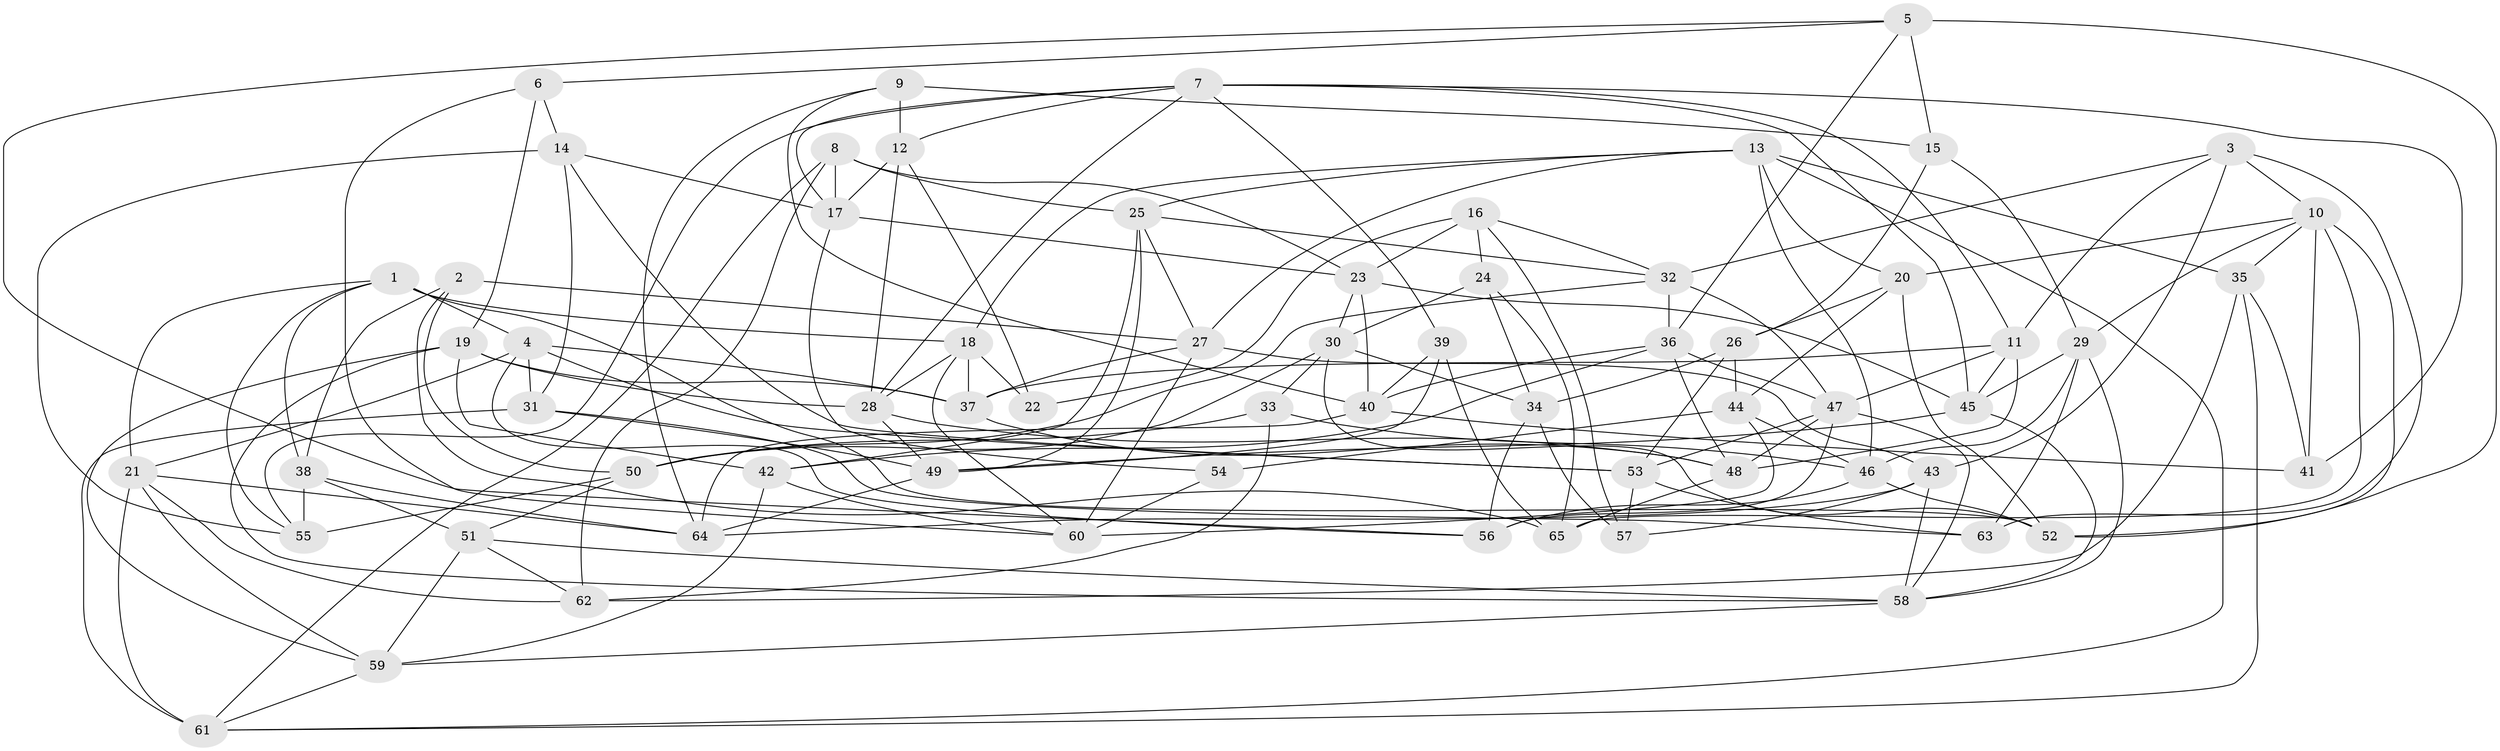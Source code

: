// original degree distribution, {4: 1.0}
// Generated by graph-tools (version 1.1) at 2025/38/03/04/25 23:38:09]
// undirected, 65 vertices, 175 edges
graph export_dot {
  node [color=gray90,style=filled];
  1;
  2;
  3;
  4;
  5;
  6;
  7;
  8;
  9;
  10;
  11;
  12;
  13;
  14;
  15;
  16;
  17;
  18;
  19;
  20;
  21;
  22;
  23;
  24;
  25;
  26;
  27;
  28;
  29;
  30;
  31;
  32;
  33;
  34;
  35;
  36;
  37;
  38;
  39;
  40;
  41;
  42;
  43;
  44;
  45;
  46;
  47;
  48;
  49;
  50;
  51;
  52;
  53;
  54;
  55;
  56;
  57;
  58;
  59;
  60;
  61;
  62;
  63;
  64;
  65;
  1 -- 4 [weight=1.0];
  1 -- 18 [weight=1.0];
  1 -- 21 [weight=1.0];
  1 -- 38 [weight=1.0];
  1 -- 52 [weight=1.0];
  1 -- 55 [weight=1.0];
  2 -- 27 [weight=1.0];
  2 -- 38 [weight=1.0];
  2 -- 50 [weight=1.0];
  2 -- 65 [weight=1.0];
  3 -- 10 [weight=1.0];
  3 -- 11 [weight=1.0];
  3 -- 32 [weight=1.0];
  3 -- 43 [weight=1.0];
  3 -- 63 [weight=2.0];
  4 -- 21 [weight=1.0];
  4 -- 31 [weight=1.0];
  4 -- 37 [weight=1.0];
  4 -- 53 [weight=1.0];
  4 -- 56 [weight=1.0];
  5 -- 6 [weight=1.0];
  5 -- 15 [weight=2.0];
  5 -- 36 [weight=1.0];
  5 -- 52 [weight=1.0];
  5 -- 56 [weight=1.0];
  6 -- 14 [weight=1.0];
  6 -- 19 [weight=1.0];
  6 -- 60 [weight=1.0];
  7 -- 11 [weight=1.0];
  7 -- 12 [weight=1.0];
  7 -- 17 [weight=1.0];
  7 -- 28 [weight=1.0];
  7 -- 39 [weight=1.0];
  7 -- 41 [weight=1.0];
  7 -- 45 [weight=1.0];
  7 -- 55 [weight=1.0];
  8 -- 17 [weight=1.0];
  8 -- 23 [weight=1.0];
  8 -- 25 [weight=1.0];
  8 -- 61 [weight=1.0];
  8 -- 62 [weight=2.0];
  9 -- 12 [weight=2.0];
  9 -- 15 [weight=2.0];
  9 -- 40 [weight=1.0];
  9 -- 64 [weight=1.0];
  10 -- 20 [weight=1.0];
  10 -- 29 [weight=1.0];
  10 -- 35 [weight=1.0];
  10 -- 41 [weight=1.0];
  10 -- 52 [weight=1.0];
  10 -- 65 [weight=2.0];
  11 -- 37 [weight=1.0];
  11 -- 45 [weight=1.0];
  11 -- 47 [weight=1.0];
  11 -- 48 [weight=1.0];
  12 -- 17 [weight=1.0];
  12 -- 22 [weight=1.0];
  12 -- 28 [weight=1.0];
  13 -- 18 [weight=1.0];
  13 -- 20 [weight=1.0];
  13 -- 25 [weight=1.0];
  13 -- 27 [weight=1.0];
  13 -- 35 [weight=2.0];
  13 -- 46 [weight=1.0];
  13 -- 61 [weight=1.0];
  14 -- 17 [weight=1.0];
  14 -- 31 [weight=1.0];
  14 -- 53 [weight=1.0];
  14 -- 55 [weight=2.0];
  15 -- 26 [weight=1.0];
  15 -- 29 [weight=1.0];
  16 -- 22 [weight=2.0];
  16 -- 23 [weight=1.0];
  16 -- 24 [weight=1.0];
  16 -- 32 [weight=1.0];
  16 -- 57 [weight=1.0];
  17 -- 23 [weight=1.0];
  17 -- 54 [weight=1.0];
  18 -- 22 [weight=1.0];
  18 -- 28 [weight=1.0];
  18 -- 37 [weight=1.0];
  18 -- 60 [weight=1.0];
  19 -- 28 [weight=1.0];
  19 -- 37 [weight=1.0];
  19 -- 42 [weight=1.0];
  19 -- 58 [weight=1.0];
  19 -- 59 [weight=1.0];
  20 -- 26 [weight=1.0];
  20 -- 44 [weight=2.0];
  20 -- 52 [weight=1.0];
  21 -- 59 [weight=1.0];
  21 -- 61 [weight=1.0];
  21 -- 62 [weight=1.0];
  21 -- 64 [weight=1.0];
  23 -- 30 [weight=1.0];
  23 -- 40 [weight=1.0];
  23 -- 45 [weight=1.0];
  24 -- 30 [weight=1.0];
  24 -- 34 [weight=1.0];
  24 -- 65 [weight=1.0];
  25 -- 27 [weight=1.0];
  25 -- 32 [weight=1.0];
  25 -- 42 [weight=1.0];
  25 -- 49 [weight=1.0];
  26 -- 34 [weight=2.0];
  26 -- 44 [weight=1.0];
  26 -- 53 [weight=1.0];
  27 -- 37 [weight=1.0];
  27 -- 43 [weight=1.0];
  27 -- 60 [weight=1.0];
  28 -- 48 [weight=1.0];
  28 -- 49 [weight=1.0];
  29 -- 45 [weight=1.0];
  29 -- 46 [weight=1.0];
  29 -- 58 [weight=1.0];
  29 -- 63 [weight=1.0];
  30 -- 33 [weight=1.0];
  30 -- 34 [weight=1.0];
  30 -- 50 [weight=1.0];
  30 -- 52 [weight=1.0];
  31 -- 49 [weight=1.0];
  31 -- 61 [weight=1.0];
  31 -- 63 [weight=2.0];
  32 -- 36 [weight=1.0];
  32 -- 47 [weight=1.0];
  32 -- 50 [weight=1.0];
  33 -- 46 [weight=1.0];
  33 -- 50 [weight=1.0];
  33 -- 62 [weight=1.0];
  34 -- 56 [weight=1.0];
  34 -- 57 [weight=1.0];
  35 -- 41 [weight=1.0];
  35 -- 61 [weight=1.0];
  35 -- 62 [weight=1.0];
  36 -- 40 [weight=1.0];
  36 -- 42 [weight=1.0];
  36 -- 47 [weight=1.0];
  36 -- 48 [weight=1.0];
  37 -- 48 [weight=1.0];
  38 -- 51 [weight=2.0];
  38 -- 55 [weight=1.0];
  38 -- 64 [weight=1.0];
  39 -- 40 [weight=1.0];
  39 -- 49 [weight=1.0];
  39 -- 65 [weight=1.0];
  40 -- 41 [weight=1.0];
  40 -- 64 [weight=1.0];
  42 -- 59 [weight=1.0];
  42 -- 60 [weight=2.0];
  43 -- 57 [weight=1.0];
  43 -- 58 [weight=2.0];
  43 -- 64 [weight=1.0];
  44 -- 46 [weight=1.0];
  44 -- 54 [weight=1.0];
  44 -- 60 [weight=1.0];
  45 -- 49 [weight=1.0];
  45 -- 58 [weight=1.0];
  46 -- 52 [weight=1.0];
  46 -- 56 [weight=1.0];
  47 -- 48 [weight=1.0];
  47 -- 53 [weight=1.0];
  47 -- 56 [weight=2.0];
  47 -- 58 [weight=1.0];
  48 -- 65 [weight=1.0];
  49 -- 64 [weight=1.0];
  50 -- 51 [weight=1.0];
  50 -- 55 [weight=1.0];
  51 -- 58 [weight=1.0];
  51 -- 59 [weight=1.0];
  51 -- 62 [weight=1.0];
  53 -- 57 [weight=1.0];
  53 -- 63 [weight=1.0];
  54 -- 60 [weight=2.0];
  58 -- 59 [weight=1.0];
  59 -- 61 [weight=1.0];
}
